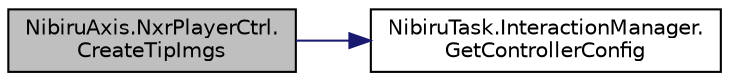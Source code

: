 digraph "NibiruAxis.NxrPlayerCtrl.CreateTipImgs"
{
 // LATEX_PDF_SIZE
  edge [fontname="Helvetica",fontsize="10",labelfontname="Helvetica",labelfontsize="10"];
  node [fontname="Helvetica",fontsize="10",shape=record];
  rankdir="LR";
  Node1 [label="NibiruAxis.NxrPlayerCtrl.\lCreateTipImgs",height=0.2,width=0.4,color="black", fillcolor="grey75", style="filled", fontcolor="black",tooltip="Create handle prompt UI."];
  Node1 -> Node2 [color="midnightblue",fontsize="10",style="solid",fontname="Helvetica"];
  Node2 [label="NibiruTask.InteractionManager.\lGetControllerConfig",height=0.2,width=0.4,color="black", fillcolor="white", style="filled",URL="$class_nibiru_task_1_1_interaction_manager.html#a257259e9edf1c11b7c9797104015848f",tooltip="Get controller config [0]=obj [1]=mtl [2]=png"];
}

